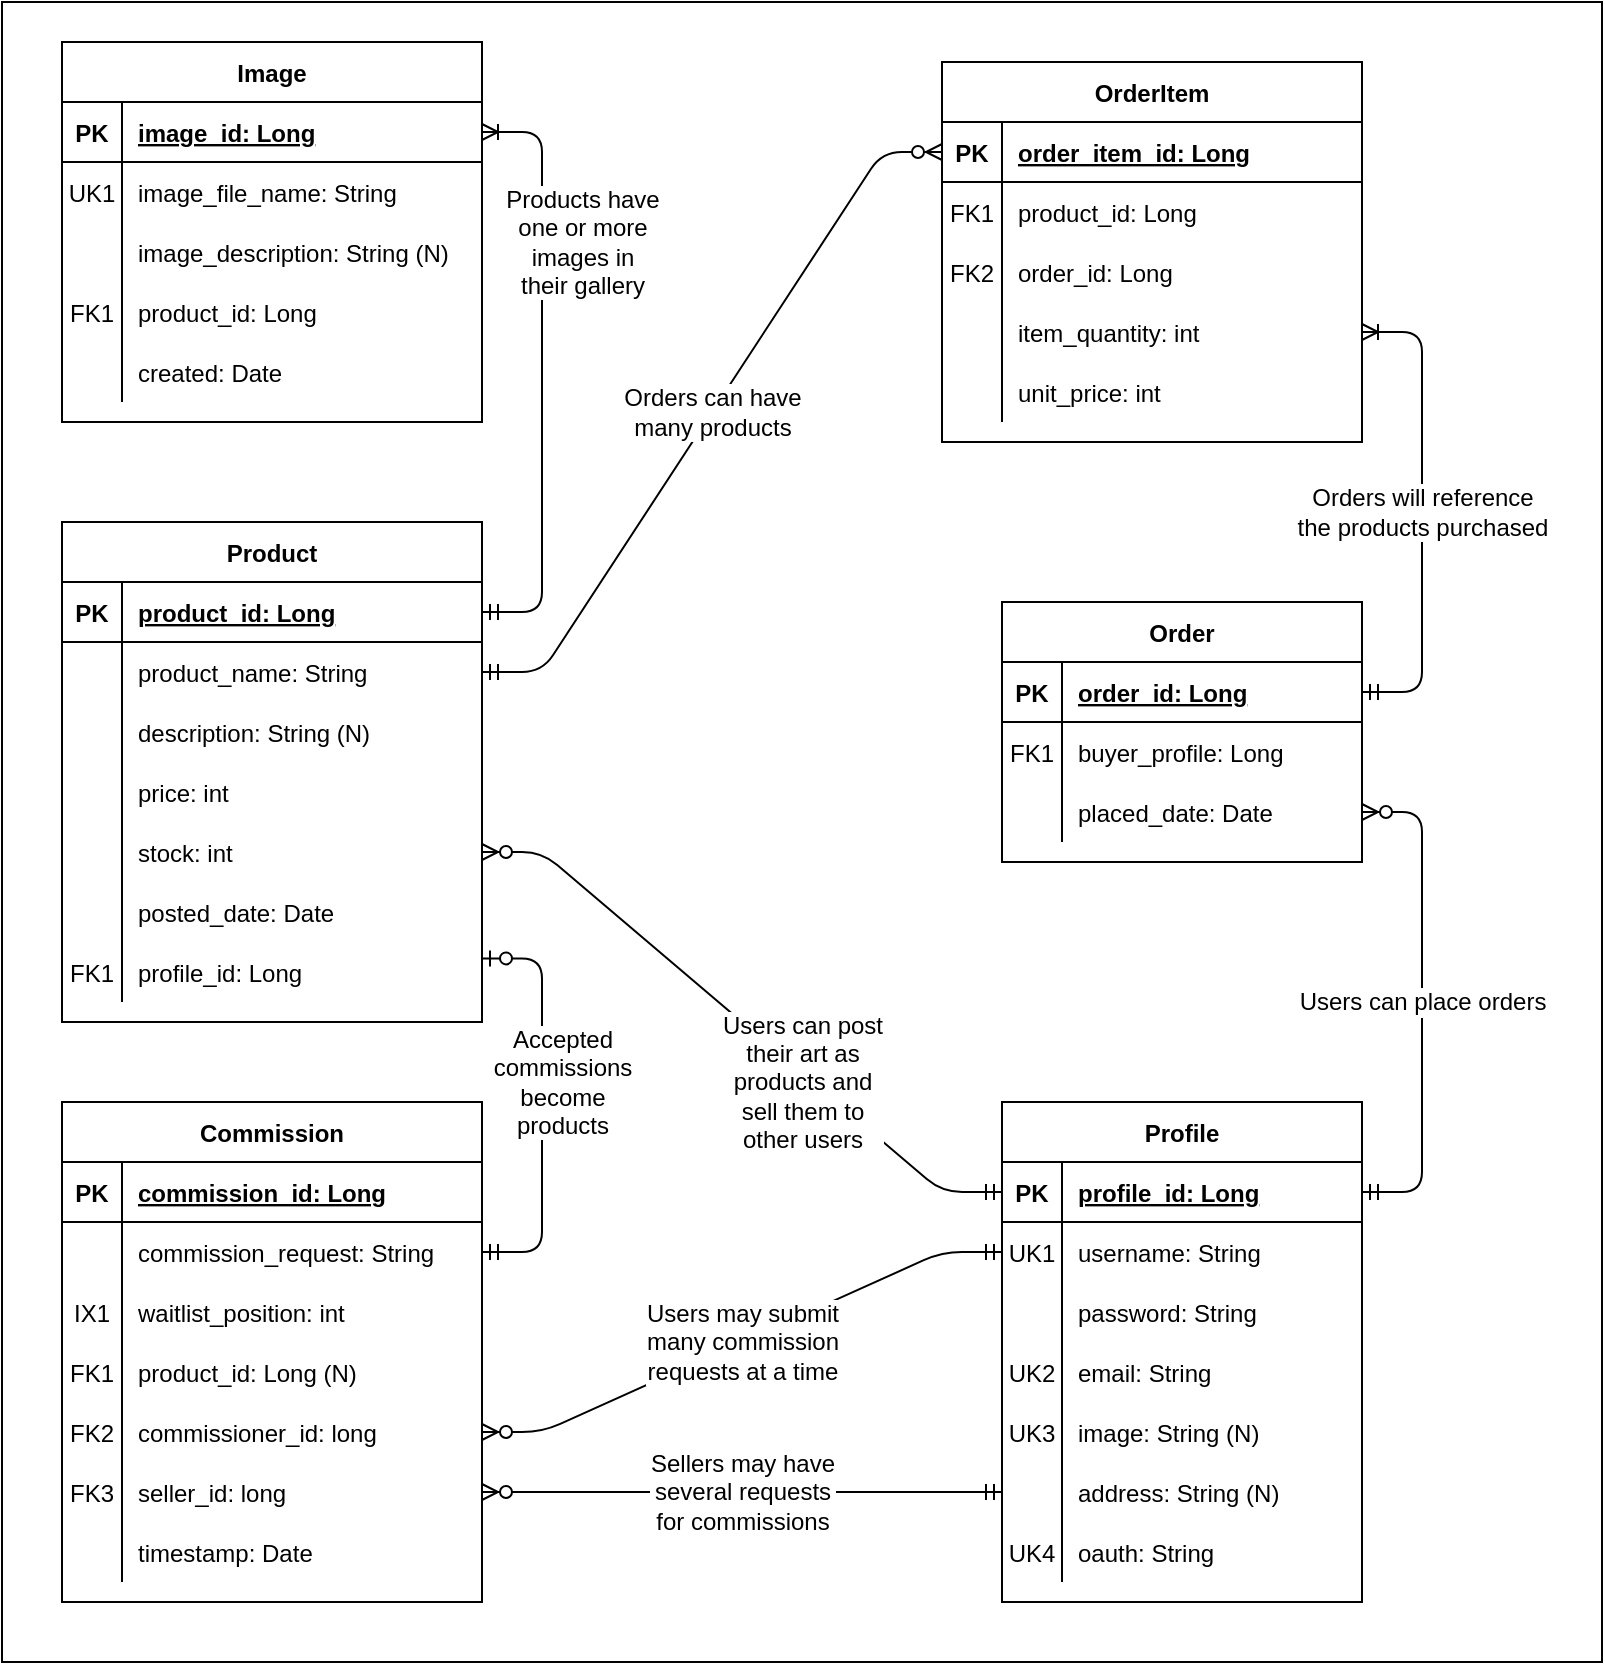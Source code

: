 <mxfile version="13.8.5" type="device"><diagram id="R2lEEEUBdFMjLlhIrx00" name="Page-1"><mxGraphModel dx="-150" dy="1879" grid="1" gridSize="10" guides="1" tooltips="1" connect="1" arrows="1" fold="1" page="1" pageScale="1" pageWidth="850" pageHeight="1100" math="0" shadow="0" extFonts="Permanent Marker^https://fonts.googleapis.com/css?family=Permanent+Marker"><root><mxCell id="0"/><mxCell id="1" parent="0"/><mxCell id="XeQUEniWbdZxxyKvt_oI-1" value="" style="rounded=0;whiteSpace=wrap;html=1;" vertex="1" parent="1"><mxGeometry x="2000" y="-40" width="800" height="830" as="geometry"/></mxCell><mxCell id="XeQUEniWbdZxxyKvt_oI-2" value="Users can place orders" style="edgeStyle=entityRelationEdgeStyle;fontSize=12;html=1;endArrow=ERzeroToMany;startArrow=ERmandOne;exitX=1;exitY=0.5;exitDx=0;exitDy=0;entryX=1;entryY=0.5;entryDx=0;entryDy=0;" edge="1" parent="1" source="XeQUEniWbdZxxyKvt_oI-36" target="XeQUEniWbdZxxyKvt_oI-32"><mxGeometry width="100" height="100" relative="1" as="geometry"><mxPoint x="2610" y="380" as="sourcePoint"/><mxPoint x="2560" y="395" as="targetPoint"/></mxGeometry></mxCell><mxCell id="XeQUEniWbdZxxyKvt_oI-3" value="Users can post&lt;br&gt;their art as&lt;br&gt;products and&lt;br&gt;sell them to&lt;br&gt;other users" style="edgeStyle=entityRelationEdgeStyle;fontSize=12;html=1;endArrow=ERzeroToMany;startArrow=ERmandOne;exitX=0;exitY=0.5;exitDx=0;exitDy=0;entryX=1;entryY=0.5;entryDx=0;entryDy=0;" edge="1" parent="1" source="XeQUEniWbdZxxyKvt_oI-36" target="XeQUEniWbdZxxyKvt_oI-70"><mxGeometry x="-0.262" y="3" width="100" height="100" relative="1" as="geometry"><mxPoint x="2450" y="530" as="sourcePoint"/><mxPoint x="2270" y="245" as="targetPoint"/><mxPoint as="offset"/></mxGeometry></mxCell><mxCell id="XeQUEniWbdZxxyKvt_oI-6" value="Orders will reference&lt;br&gt;the products purchased" style="edgeStyle=entityRelationEdgeStyle;fontSize=12;html=1;endArrow=ERoneToMany;entryX=1;entryY=0.5;entryDx=0;entryDy=0;exitX=1;exitY=0.5;exitDx=0;exitDy=0;startArrow=ERmandOne;startFill=0;" edge="1" parent="1" source="XeQUEniWbdZxxyKvt_oI-26" target="XeQUEniWbdZxxyKvt_oI-19"><mxGeometry width="100" height="100" relative="1" as="geometry"><mxPoint x="2720" y="115" as="sourcePoint"/><mxPoint x="2620" y="-95" as="targetPoint"/></mxGeometry></mxCell><mxCell id="XeQUEniWbdZxxyKvt_oI-7" value="Products have&lt;br&gt;one or more&lt;br&gt;images in&lt;br&gt;their gallery" style="edgeStyle=entityRelationEdgeStyle;fontSize=12;html=1;endArrow=ERoneToMany;startArrow=ERmandOne;exitX=1;exitY=0.5;exitDx=0;exitDy=0;entryX=1;entryY=0.5;entryDx=0;entryDy=0;" edge="1" parent="1" source="XeQUEniWbdZxxyKvt_oI-58" target="XeQUEniWbdZxxyKvt_oI-99"><mxGeometry x="0.433" y="-20" width="100" height="100" relative="1" as="geometry"><mxPoint x="2300" y="40" as="sourcePoint"/><mxPoint x="2400" y="-60" as="targetPoint"/><mxPoint as="offset"/></mxGeometry></mxCell><mxCell id="XeQUEniWbdZxxyKvt_oI-9" value="OrderItem" style="shape=table;startSize=30;container=1;collapsible=1;childLayout=tableLayout;fixedRows=1;rowLines=0;fontStyle=1;align=center;resizeLast=1;" vertex="1" parent="1"><mxGeometry x="2470" y="-10" width="210" height="190" as="geometry"/></mxCell><mxCell id="XeQUEniWbdZxxyKvt_oI-10" value="" style="shape=partialRectangle;collapsible=0;dropTarget=0;pointerEvents=0;fillColor=none;top=0;left=0;bottom=1;right=0;points=[[0,0.5],[1,0.5]];portConstraint=eastwest;" vertex="1" parent="XeQUEniWbdZxxyKvt_oI-9"><mxGeometry y="30" width="210" height="30" as="geometry"/></mxCell><mxCell id="XeQUEniWbdZxxyKvt_oI-11" value="PK" style="shape=partialRectangle;connectable=0;fillColor=none;top=0;left=0;bottom=0;right=0;fontStyle=1;overflow=hidden;" vertex="1" parent="XeQUEniWbdZxxyKvt_oI-10"><mxGeometry width="30" height="30" as="geometry"/></mxCell><mxCell id="XeQUEniWbdZxxyKvt_oI-12" value="order_item_id: Long" style="shape=partialRectangle;connectable=0;fillColor=none;top=0;left=0;bottom=0;right=0;align=left;spacingLeft=6;fontStyle=5;overflow=hidden;" vertex="1" parent="XeQUEniWbdZxxyKvt_oI-10"><mxGeometry x="30" width="180" height="30" as="geometry"/></mxCell><mxCell id="XeQUEniWbdZxxyKvt_oI-13" value="" style="shape=partialRectangle;collapsible=0;dropTarget=0;pointerEvents=0;fillColor=none;top=0;left=0;bottom=0;right=0;points=[[0,0.5],[1,0.5]];portConstraint=eastwest;" vertex="1" parent="XeQUEniWbdZxxyKvt_oI-9"><mxGeometry y="60" width="210" height="30" as="geometry"/></mxCell><mxCell id="XeQUEniWbdZxxyKvt_oI-14" value="FK1" style="shape=partialRectangle;connectable=0;fillColor=none;top=0;left=0;bottom=0;right=0;editable=1;overflow=hidden;" vertex="1" parent="XeQUEniWbdZxxyKvt_oI-13"><mxGeometry width="30" height="30" as="geometry"/></mxCell><mxCell id="XeQUEniWbdZxxyKvt_oI-15" value="product_id: Long" style="shape=partialRectangle;connectable=0;fillColor=none;top=0;left=0;bottom=0;right=0;align=left;spacingLeft=6;overflow=hidden;" vertex="1" parent="XeQUEniWbdZxxyKvt_oI-13"><mxGeometry x="30" width="180" height="30" as="geometry"/></mxCell><mxCell id="XeQUEniWbdZxxyKvt_oI-16" value="" style="shape=partialRectangle;collapsible=0;dropTarget=0;pointerEvents=0;fillColor=none;top=0;left=0;bottom=0;right=0;points=[[0,0.5],[1,0.5]];portConstraint=eastwest;" vertex="1" parent="XeQUEniWbdZxxyKvt_oI-9"><mxGeometry y="90" width="210" height="30" as="geometry"/></mxCell><mxCell id="XeQUEniWbdZxxyKvt_oI-17" value="FK2" style="shape=partialRectangle;connectable=0;fillColor=none;top=0;left=0;bottom=0;right=0;editable=1;overflow=hidden;" vertex="1" parent="XeQUEniWbdZxxyKvt_oI-16"><mxGeometry width="30" height="30" as="geometry"/></mxCell><mxCell id="XeQUEniWbdZxxyKvt_oI-18" value="order_id: Long" style="shape=partialRectangle;connectable=0;fillColor=none;top=0;left=0;bottom=0;right=0;align=left;spacingLeft=6;overflow=hidden;" vertex="1" parent="XeQUEniWbdZxxyKvt_oI-16"><mxGeometry x="30" width="180" height="30" as="geometry"/></mxCell><mxCell id="XeQUEniWbdZxxyKvt_oI-19" value="" style="shape=partialRectangle;collapsible=0;dropTarget=0;pointerEvents=0;fillColor=none;top=0;left=0;bottom=0;right=0;points=[[0,0.5],[1,0.5]];portConstraint=eastwest;" vertex="1" parent="XeQUEniWbdZxxyKvt_oI-9"><mxGeometry y="120" width="210" height="30" as="geometry"/></mxCell><mxCell id="XeQUEniWbdZxxyKvt_oI-20" value="" style="shape=partialRectangle;connectable=0;fillColor=none;top=0;left=0;bottom=0;right=0;editable=1;overflow=hidden;" vertex="1" parent="XeQUEniWbdZxxyKvt_oI-19"><mxGeometry width="30" height="30" as="geometry"/></mxCell><mxCell id="XeQUEniWbdZxxyKvt_oI-21" value="item_quantity: int" style="shape=partialRectangle;connectable=0;fillColor=none;top=0;left=0;bottom=0;right=0;align=left;spacingLeft=6;overflow=hidden;" vertex="1" parent="XeQUEniWbdZxxyKvt_oI-19"><mxGeometry x="30" width="180" height="30" as="geometry"/></mxCell><mxCell id="XeQUEniWbdZxxyKvt_oI-22" value="" style="shape=partialRectangle;collapsible=0;dropTarget=0;pointerEvents=0;fillColor=none;top=0;left=0;bottom=0;right=0;points=[[0,0.5],[1,0.5]];portConstraint=eastwest;" vertex="1" parent="XeQUEniWbdZxxyKvt_oI-9"><mxGeometry y="150" width="210" height="30" as="geometry"/></mxCell><mxCell id="XeQUEniWbdZxxyKvt_oI-23" value="" style="shape=partialRectangle;connectable=0;fillColor=none;top=0;left=0;bottom=0;right=0;editable=1;overflow=hidden;" vertex="1" parent="XeQUEniWbdZxxyKvt_oI-22"><mxGeometry width="30" height="30" as="geometry"/></mxCell><mxCell id="XeQUEniWbdZxxyKvt_oI-24" value="unit_price: int" style="shape=partialRectangle;connectable=0;fillColor=none;top=0;left=0;bottom=0;right=0;align=left;spacingLeft=6;overflow=hidden;" vertex="1" parent="XeQUEniWbdZxxyKvt_oI-22"><mxGeometry x="30" width="180" height="30" as="geometry"/></mxCell><mxCell id="XeQUEniWbdZxxyKvt_oI-25" value="Order" style="shape=table;startSize=30;container=1;collapsible=1;childLayout=tableLayout;fixedRows=1;rowLines=0;fontStyle=1;align=center;resizeLast=1;" vertex="1" parent="1"><mxGeometry x="2500" y="260" width="180" height="130" as="geometry"/></mxCell><mxCell id="XeQUEniWbdZxxyKvt_oI-26" value="" style="shape=partialRectangle;collapsible=0;dropTarget=0;pointerEvents=0;fillColor=none;top=0;left=0;bottom=1;right=0;points=[[0,0.5],[1,0.5]];portConstraint=eastwest;" vertex="1" parent="XeQUEniWbdZxxyKvt_oI-25"><mxGeometry y="30" width="180" height="30" as="geometry"/></mxCell><mxCell id="XeQUEniWbdZxxyKvt_oI-27" value="PK" style="shape=partialRectangle;connectable=0;fillColor=none;top=0;left=0;bottom=0;right=0;fontStyle=1;overflow=hidden;" vertex="1" parent="XeQUEniWbdZxxyKvt_oI-26"><mxGeometry width="30" height="30" as="geometry"/></mxCell><mxCell id="XeQUEniWbdZxxyKvt_oI-28" value="order_id: Long" style="shape=partialRectangle;connectable=0;fillColor=none;top=0;left=0;bottom=0;right=0;align=left;spacingLeft=6;fontStyle=5;overflow=hidden;" vertex="1" parent="XeQUEniWbdZxxyKvt_oI-26"><mxGeometry x="30" width="150" height="30" as="geometry"/></mxCell><mxCell id="XeQUEniWbdZxxyKvt_oI-29" value="" style="shape=partialRectangle;collapsible=0;dropTarget=0;pointerEvents=0;fillColor=none;top=0;left=0;bottom=0;right=0;points=[[0,0.5],[1,0.5]];portConstraint=eastwest;" vertex="1" parent="XeQUEniWbdZxxyKvt_oI-25"><mxGeometry y="60" width="180" height="30" as="geometry"/></mxCell><mxCell id="XeQUEniWbdZxxyKvt_oI-30" value="FK1" style="shape=partialRectangle;connectable=0;fillColor=none;top=0;left=0;bottom=0;right=0;editable=1;overflow=hidden;" vertex="1" parent="XeQUEniWbdZxxyKvt_oI-29"><mxGeometry width="30" height="30" as="geometry"/></mxCell><mxCell id="XeQUEniWbdZxxyKvt_oI-31" value="buyer_profile: Long" style="shape=partialRectangle;connectable=0;fillColor=none;top=0;left=0;bottom=0;right=0;align=left;spacingLeft=6;overflow=hidden;" vertex="1" parent="XeQUEniWbdZxxyKvt_oI-29"><mxGeometry x="30" width="150" height="30" as="geometry"/></mxCell><mxCell id="XeQUEniWbdZxxyKvt_oI-32" value="" style="shape=partialRectangle;collapsible=0;dropTarget=0;pointerEvents=0;fillColor=none;top=0;left=0;bottom=0;right=0;points=[[0,0.5],[1,0.5]];portConstraint=eastwest;" vertex="1" parent="XeQUEniWbdZxxyKvt_oI-25"><mxGeometry y="90" width="180" height="30" as="geometry"/></mxCell><mxCell id="XeQUEniWbdZxxyKvt_oI-33" value="" style="shape=partialRectangle;connectable=0;fillColor=none;top=0;left=0;bottom=0;right=0;editable=1;overflow=hidden;" vertex="1" parent="XeQUEniWbdZxxyKvt_oI-32"><mxGeometry width="30" height="30" as="geometry"/></mxCell><mxCell id="XeQUEniWbdZxxyKvt_oI-34" value="placed_date: Date" style="shape=partialRectangle;connectable=0;fillColor=none;top=0;left=0;bottom=0;right=0;align=left;spacingLeft=6;overflow=hidden;" vertex="1" parent="XeQUEniWbdZxxyKvt_oI-32"><mxGeometry x="30" width="150" height="30" as="geometry"/></mxCell><mxCell id="XeQUEniWbdZxxyKvt_oI-35" value="Profile" style="shape=table;startSize=30;container=1;collapsible=1;childLayout=tableLayout;fixedRows=1;rowLines=0;fontStyle=1;align=center;resizeLast=1;" vertex="1" parent="1"><mxGeometry x="2500" y="510" width="180" height="250" as="geometry"/></mxCell><mxCell id="XeQUEniWbdZxxyKvt_oI-36" value="" style="shape=partialRectangle;collapsible=0;dropTarget=0;pointerEvents=0;fillColor=none;top=0;left=0;bottom=1;right=0;points=[[0,0.5],[1,0.5]];portConstraint=eastwest;" vertex="1" parent="XeQUEniWbdZxxyKvt_oI-35"><mxGeometry y="30" width="180" height="30" as="geometry"/></mxCell><mxCell id="XeQUEniWbdZxxyKvt_oI-37" value="PK" style="shape=partialRectangle;connectable=0;fillColor=none;top=0;left=0;bottom=0;right=0;fontStyle=1;overflow=hidden;" vertex="1" parent="XeQUEniWbdZxxyKvt_oI-36"><mxGeometry width="30" height="30" as="geometry"/></mxCell><mxCell id="XeQUEniWbdZxxyKvt_oI-38" value="profile_id: Long" style="shape=partialRectangle;connectable=0;fillColor=none;top=0;left=0;bottom=0;right=0;align=left;spacingLeft=6;fontStyle=5;overflow=hidden;" vertex="1" parent="XeQUEniWbdZxxyKvt_oI-36"><mxGeometry x="30" width="150" height="30" as="geometry"/></mxCell><mxCell id="XeQUEniWbdZxxyKvt_oI-39" value="" style="shape=partialRectangle;collapsible=0;dropTarget=0;pointerEvents=0;fillColor=none;top=0;left=0;bottom=0;right=0;points=[[0,0.5],[1,0.5]];portConstraint=eastwest;" vertex="1" parent="XeQUEniWbdZxxyKvt_oI-35"><mxGeometry y="60" width="180" height="30" as="geometry"/></mxCell><mxCell id="XeQUEniWbdZxxyKvt_oI-40" value="UK1" style="shape=partialRectangle;connectable=0;fillColor=none;top=0;left=0;bottom=0;right=0;editable=1;overflow=hidden;" vertex="1" parent="XeQUEniWbdZxxyKvt_oI-39"><mxGeometry width="30" height="30" as="geometry"/></mxCell><mxCell id="XeQUEniWbdZxxyKvt_oI-41" value="username: String" style="shape=partialRectangle;connectable=0;fillColor=none;top=0;left=0;bottom=0;right=0;align=left;spacingLeft=6;overflow=hidden;" vertex="1" parent="XeQUEniWbdZxxyKvt_oI-39"><mxGeometry x="30" width="150" height="30" as="geometry"/></mxCell><mxCell id="XeQUEniWbdZxxyKvt_oI-42" value="" style="shape=partialRectangle;collapsible=0;dropTarget=0;pointerEvents=0;fillColor=none;top=0;left=0;bottom=0;right=0;points=[[0,0.5],[1,0.5]];portConstraint=eastwest;" vertex="1" parent="XeQUEniWbdZxxyKvt_oI-35"><mxGeometry y="90" width="180" height="30" as="geometry"/></mxCell><mxCell id="XeQUEniWbdZxxyKvt_oI-43" value="" style="shape=partialRectangle;connectable=0;fillColor=none;top=0;left=0;bottom=0;right=0;editable=1;overflow=hidden;" vertex="1" parent="XeQUEniWbdZxxyKvt_oI-42"><mxGeometry width="30" height="30" as="geometry"/></mxCell><mxCell id="XeQUEniWbdZxxyKvt_oI-44" value="password: String" style="shape=partialRectangle;connectable=0;fillColor=none;top=0;left=0;bottom=0;right=0;align=left;spacingLeft=6;overflow=hidden;" vertex="1" parent="XeQUEniWbdZxxyKvt_oI-42"><mxGeometry x="30" width="150" height="30" as="geometry"/></mxCell><mxCell id="XeQUEniWbdZxxyKvt_oI-45" value="" style="shape=partialRectangle;collapsible=0;dropTarget=0;pointerEvents=0;fillColor=none;top=0;left=0;bottom=0;right=0;points=[[0,0.5],[1,0.5]];portConstraint=eastwest;" vertex="1" parent="XeQUEniWbdZxxyKvt_oI-35"><mxGeometry y="120" width="180" height="30" as="geometry"/></mxCell><mxCell id="XeQUEniWbdZxxyKvt_oI-46" value="UK2" style="shape=partialRectangle;connectable=0;fillColor=none;top=0;left=0;bottom=0;right=0;editable=1;overflow=hidden;" vertex="1" parent="XeQUEniWbdZxxyKvt_oI-45"><mxGeometry width="30" height="30" as="geometry"/></mxCell><mxCell id="XeQUEniWbdZxxyKvt_oI-47" value="email: String" style="shape=partialRectangle;connectable=0;fillColor=none;top=0;left=0;bottom=0;right=0;align=left;spacingLeft=6;overflow=hidden;" vertex="1" parent="XeQUEniWbdZxxyKvt_oI-45"><mxGeometry x="30" width="150" height="30" as="geometry"/></mxCell><mxCell id="XeQUEniWbdZxxyKvt_oI-48" value="" style="shape=partialRectangle;collapsible=0;dropTarget=0;pointerEvents=0;fillColor=none;top=0;left=0;bottom=0;right=0;points=[[0,0.5],[1,0.5]];portConstraint=eastwest;" vertex="1" parent="XeQUEniWbdZxxyKvt_oI-35"><mxGeometry y="150" width="180" height="30" as="geometry"/></mxCell><mxCell id="XeQUEniWbdZxxyKvt_oI-49" value="UK3" style="shape=partialRectangle;connectable=0;fillColor=none;top=0;left=0;bottom=0;right=0;editable=1;overflow=hidden;" vertex="1" parent="XeQUEniWbdZxxyKvt_oI-48"><mxGeometry width="30" height="30" as="geometry"/></mxCell><mxCell id="XeQUEniWbdZxxyKvt_oI-50" value="image: String (N)" style="shape=partialRectangle;connectable=0;fillColor=none;top=0;left=0;bottom=0;right=0;align=left;spacingLeft=6;overflow=hidden;" vertex="1" parent="XeQUEniWbdZxxyKvt_oI-48"><mxGeometry x="30" width="150" height="30" as="geometry"/></mxCell><mxCell id="XeQUEniWbdZxxyKvt_oI-51" value="" style="shape=partialRectangle;collapsible=0;dropTarget=0;pointerEvents=0;fillColor=none;top=0;left=0;bottom=0;right=0;points=[[0,0.5],[1,0.5]];portConstraint=eastwest;" vertex="1" parent="XeQUEniWbdZxxyKvt_oI-35"><mxGeometry y="180" width="180" height="30" as="geometry"/></mxCell><mxCell id="XeQUEniWbdZxxyKvt_oI-52" value="" style="shape=partialRectangle;connectable=0;fillColor=none;top=0;left=0;bottom=0;right=0;editable=1;overflow=hidden;" vertex="1" parent="XeQUEniWbdZxxyKvt_oI-51"><mxGeometry width="30" height="30" as="geometry"/></mxCell><mxCell id="XeQUEniWbdZxxyKvt_oI-53" value="address: String (N)" style="shape=partialRectangle;connectable=0;fillColor=none;top=0;left=0;bottom=0;right=0;align=left;spacingLeft=6;overflow=hidden;" vertex="1" parent="XeQUEniWbdZxxyKvt_oI-51"><mxGeometry x="30" width="150" height="30" as="geometry"/></mxCell><mxCell id="XeQUEniWbdZxxyKvt_oI-54" value="" style="shape=partialRectangle;collapsible=0;dropTarget=0;pointerEvents=0;fillColor=none;top=0;left=0;bottom=0;right=0;points=[[0,0.5],[1,0.5]];portConstraint=eastwest;" vertex="1" parent="XeQUEniWbdZxxyKvt_oI-35"><mxGeometry y="210" width="180" height="30" as="geometry"/></mxCell><mxCell id="XeQUEniWbdZxxyKvt_oI-55" value="UK4" style="shape=partialRectangle;connectable=0;fillColor=none;top=0;left=0;bottom=0;right=0;editable=1;overflow=hidden;" vertex="1" parent="XeQUEniWbdZxxyKvt_oI-54"><mxGeometry width="30" height="30" as="geometry"/></mxCell><mxCell id="XeQUEniWbdZxxyKvt_oI-56" value="oauth: String" style="shape=partialRectangle;connectable=0;fillColor=none;top=0;left=0;bottom=0;right=0;align=left;spacingLeft=6;overflow=hidden;" vertex="1" parent="XeQUEniWbdZxxyKvt_oI-54"><mxGeometry x="30" width="150" height="30" as="geometry"/></mxCell><mxCell id="XeQUEniWbdZxxyKvt_oI-57" value="Product" style="shape=table;startSize=30;container=1;collapsible=1;childLayout=tableLayout;fixedRows=1;rowLines=0;fontStyle=1;align=center;resizeLast=1;" vertex="1" parent="1"><mxGeometry x="2030" y="220" width="210" height="250" as="geometry"/></mxCell><mxCell id="XeQUEniWbdZxxyKvt_oI-58" value="" style="shape=partialRectangle;collapsible=0;dropTarget=0;pointerEvents=0;fillColor=none;top=0;left=0;bottom=1;right=0;points=[[0,0.5],[1,0.5]];portConstraint=eastwest;" vertex="1" parent="XeQUEniWbdZxxyKvt_oI-57"><mxGeometry y="30" width="210" height="30" as="geometry"/></mxCell><mxCell id="XeQUEniWbdZxxyKvt_oI-59" value="PK" style="shape=partialRectangle;connectable=0;fillColor=none;top=0;left=0;bottom=0;right=0;fontStyle=1;overflow=hidden;" vertex="1" parent="XeQUEniWbdZxxyKvt_oI-58"><mxGeometry width="30" height="30" as="geometry"/></mxCell><mxCell id="XeQUEniWbdZxxyKvt_oI-60" value="product_id: Long" style="shape=partialRectangle;connectable=0;fillColor=none;top=0;left=0;bottom=0;right=0;align=left;spacingLeft=6;fontStyle=5;overflow=hidden;" vertex="1" parent="XeQUEniWbdZxxyKvt_oI-58"><mxGeometry x="30" width="180" height="30" as="geometry"/></mxCell><mxCell id="XeQUEniWbdZxxyKvt_oI-61" value="" style="shape=partialRectangle;collapsible=0;dropTarget=0;pointerEvents=0;fillColor=none;top=0;left=0;bottom=0;right=0;points=[[0,0.5],[1,0.5]];portConstraint=eastwest;" vertex="1" parent="XeQUEniWbdZxxyKvt_oI-57"><mxGeometry y="60" width="210" height="30" as="geometry"/></mxCell><mxCell id="XeQUEniWbdZxxyKvt_oI-62" value="" style="shape=partialRectangle;connectable=0;fillColor=none;top=0;left=0;bottom=0;right=0;editable=1;overflow=hidden;" vertex="1" parent="XeQUEniWbdZxxyKvt_oI-61"><mxGeometry width="30" height="30" as="geometry"/></mxCell><mxCell id="XeQUEniWbdZxxyKvt_oI-63" value="product_name: String" style="shape=partialRectangle;connectable=0;fillColor=none;top=0;left=0;bottom=0;right=0;align=left;spacingLeft=6;overflow=hidden;" vertex="1" parent="XeQUEniWbdZxxyKvt_oI-61"><mxGeometry x="30" width="180" height="30" as="geometry"/></mxCell><mxCell id="XeQUEniWbdZxxyKvt_oI-64" value="" style="shape=partialRectangle;collapsible=0;dropTarget=0;pointerEvents=0;fillColor=none;top=0;left=0;bottom=0;right=0;points=[[0,0.5],[1,0.5]];portConstraint=eastwest;" vertex="1" parent="XeQUEniWbdZxxyKvt_oI-57"><mxGeometry y="90" width="210" height="30" as="geometry"/></mxCell><mxCell id="XeQUEniWbdZxxyKvt_oI-65" value="" style="shape=partialRectangle;connectable=0;fillColor=none;top=0;left=0;bottom=0;right=0;editable=1;overflow=hidden;" vertex="1" parent="XeQUEniWbdZxxyKvt_oI-64"><mxGeometry width="30" height="30" as="geometry"/></mxCell><mxCell id="XeQUEniWbdZxxyKvt_oI-66" value="description: String (N)" style="shape=partialRectangle;connectable=0;fillColor=none;top=0;left=0;bottom=0;right=0;align=left;spacingLeft=6;overflow=hidden;" vertex="1" parent="XeQUEniWbdZxxyKvt_oI-64"><mxGeometry x="30" width="180" height="30" as="geometry"/></mxCell><mxCell id="XeQUEniWbdZxxyKvt_oI-67" value="" style="shape=partialRectangle;collapsible=0;dropTarget=0;pointerEvents=0;fillColor=none;top=0;left=0;bottom=0;right=0;points=[[0,0.5],[1,0.5]];portConstraint=eastwest;" vertex="1" parent="XeQUEniWbdZxxyKvt_oI-57"><mxGeometry y="120" width="210" height="30" as="geometry"/></mxCell><mxCell id="XeQUEniWbdZxxyKvt_oI-68" value="" style="shape=partialRectangle;connectable=0;fillColor=none;top=0;left=0;bottom=0;right=0;editable=1;overflow=hidden;" vertex="1" parent="XeQUEniWbdZxxyKvt_oI-67"><mxGeometry width="30" height="30" as="geometry"/></mxCell><mxCell id="XeQUEniWbdZxxyKvt_oI-69" value="price: int" style="shape=partialRectangle;connectable=0;fillColor=none;top=0;left=0;bottom=0;right=0;align=left;spacingLeft=6;overflow=hidden;" vertex="1" parent="XeQUEniWbdZxxyKvt_oI-67"><mxGeometry x="30" width="180" height="30" as="geometry"/></mxCell><mxCell id="XeQUEniWbdZxxyKvt_oI-70" value="" style="shape=partialRectangle;collapsible=0;dropTarget=0;pointerEvents=0;fillColor=none;top=0;left=0;bottom=0;right=0;points=[[0,0.5],[1,0.5]];portConstraint=eastwest;" vertex="1" parent="XeQUEniWbdZxxyKvt_oI-57"><mxGeometry y="150" width="210" height="30" as="geometry"/></mxCell><mxCell id="XeQUEniWbdZxxyKvt_oI-71" value="" style="shape=partialRectangle;connectable=0;fillColor=none;top=0;left=0;bottom=0;right=0;editable=1;overflow=hidden;" vertex="1" parent="XeQUEniWbdZxxyKvt_oI-70"><mxGeometry width="30" height="30" as="geometry"/></mxCell><mxCell id="XeQUEniWbdZxxyKvt_oI-72" value="stock: int" style="shape=partialRectangle;connectable=0;fillColor=none;top=0;left=0;bottom=0;right=0;align=left;spacingLeft=6;overflow=hidden;" vertex="1" parent="XeQUEniWbdZxxyKvt_oI-70"><mxGeometry x="30" width="180" height="30" as="geometry"/></mxCell><mxCell id="XeQUEniWbdZxxyKvt_oI-73" value="" style="shape=partialRectangle;collapsible=0;dropTarget=0;pointerEvents=0;fillColor=none;top=0;left=0;bottom=0;right=0;points=[[0,0.5],[1,0.5]];portConstraint=eastwest;" vertex="1" parent="XeQUEniWbdZxxyKvt_oI-57"><mxGeometry y="180" width="210" height="30" as="geometry"/></mxCell><mxCell id="XeQUEniWbdZxxyKvt_oI-74" value="" style="shape=partialRectangle;connectable=0;fillColor=none;top=0;left=0;bottom=0;right=0;editable=1;overflow=hidden;" vertex="1" parent="XeQUEniWbdZxxyKvt_oI-73"><mxGeometry width="30" height="30" as="geometry"/></mxCell><mxCell id="XeQUEniWbdZxxyKvt_oI-75" value="posted_date: Date" style="shape=partialRectangle;connectable=0;fillColor=none;top=0;left=0;bottom=0;right=0;align=left;spacingLeft=6;overflow=hidden;" vertex="1" parent="XeQUEniWbdZxxyKvt_oI-73"><mxGeometry x="30" width="180" height="30" as="geometry"/></mxCell><mxCell id="XeQUEniWbdZxxyKvt_oI-76" value="" style="shape=partialRectangle;collapsible=0;dropTarget=0;pointerEvents=0;fillColor=none;top=0;left=0;bottom=0;right=0;points=[[0,0.5],[1,0.5]];portConstraint=eastwest;" vertex="1" parent="XeQUEniWbdZxxyKvt_oI-57"><mxGeometry y="210" width="210" height="30" as="geometry"/></mxCell><mxCell id="XeQUEniWbdZxxyKvt_oI-77" value="FK1" style="shape=partialRectangle;connectable=0;fillColor=none;top=0;left=0;bottom=0;right=0;editable=1;overflow=hidden;" vertex="1" parent="XeQUEniWbdZxxyKvt_oI-76"><mxGeometry width="30" height="30" as="geometry"/></mxCell><mxCell id="XeQUEniWbdZxxyKvt_oI-78" value="profile_id: Long" style="shape=partialRectangle;connectable=0;fillColor=none;top=0;left=0;bottom=0;right=0;align=left;spacingLeft=6;overflow=hidden;" vertex="1" parent="XeQUEniWbdZxxyKvt_oI-76"><mxGeometry x="30" width="180" height="30" as="geometry"/></mxCell><mxCell id="XeQUEniWbdZxxyKvt_oI-79" value="Commission" style="shape=table;startSize=30;container=1;collapsible=1;childLayout=tableLayout;fixedRows=1;rowLines=0;fontStyle=1;align=center;resizeLast=1;" vertex="1" parent="1"><mxGeometry x="2030" y="510" width="210" height="250" as="geometry"/></mxCell><mxCell id="XeQUEniWbdZxxyKvt_oI-80" value="" style="shape=partialRectangle;collapsible=0;dropTarget=0;pointerEvents=0;fillColor=none;top=0;left=0;bottom=1;right=0;points=[[0,0.5],[1,0.5]];portConstraint=eastwest;" vertex="1" parent="XeQUEniWbdZxxyKvt_oI-79"><mxGeometry y="30" width="210" height="30" as="geometry"/></mxCell><mxCell id="XeQUEniWbdZxxyKvt_oI-81" value="PK" style="shape=partialRectangle;connectable=0;fillColor=none;top=0;left=0;bottom=0;right=0;fontStyle=1;overflow=hidden;" vertex="1" parent="XeQUEniWbdZxxyKvt_oI-80"><mxGeometry width="30" height="30" as="geometry"/></mxCell><mxCell id="XeQUEniWbdZxxyKvt_oI-82" value="commission_id: Long" style="shape=partialRectangle;connectable=0;fillColor=none;top=0;left=0;bottom=0;right=0;align=left;spacingLeft=6;fontStyle=5;overflow=hidden;" vertex="1" parent="XeQUEniWbdZxxyKvt_oI-80"><mxGeometry x="30" width="180" height="30" as="geometry"/></mxCell><mxCell id="XeQUEniWbdZxxyKvt_oI-83" value="" style="shape=partialRectangle;collapsible=0;dropTarget=0;pointerEvents=0;fillColor=none;top=0;left=0;bottom=0;right=0;points=[[0,0.5],[1,0.5]];portConstraint=eastwest;" vertex="1" parent="XeQUEniWbdZxxyKvt_oI-79"><mxGeometry y="60" width="210" height="30" as="geometry"/></mxCell><mxCell id="XeQUEniWbdZxxyKvt_oI-84" value="" style="shape=partialRectangle;connectable=0;fillColor=none;top=0;left=0;bottom=0;right=0;editable=1;overflow=hidden;" vertex="1" parent="XeQUEniWbdZxxyKvt_oI-83"><mxGeometry width="30" height="30" as="geometry"/></mxCell><mxCell id="XeQUEniWbdZxxyKvt_oI-85" value="commission_request: String" style="shape=partialRectangle;connectable=0;fillColor=none;top=0;left=0;bottom=0;right=0;align=left;spacingLeft=6;overflow=hidden;" vertex="1" parent="XeQUEniWbdZxxyKvt_oI-83"><mxGeometry x="30" width="180" height="30" as="geometry"/></mxCell><mxCell id="XeQUEniWbdZxxyKvt_oI-86" value="" style="shape=partialRectangle;collapsible=0;dropTarget=0;pointerEvents=0;fillColor=none;top=0;left=0;bottom=0;right=0;points=[[0,0.5],[1,0.5]];portConstraint=eastwest;" vertex="1" parent="XeQUEniWbdZxxyKvt_oI-79"><mxGeometry y="90" width="210" height="30" as="geometry"/></mxCell><mxCell id="XeQUEniWbdZxxyKvt_oI-87" value="IX1" style="shape=partialRectangle;connectable=0;fillColor=none;top=0;left=0;bottom=0;right=0;editable=1;overflow=hidden;" vertex="1" parent="XeQUEniWbdZxxyKvt_oI-86"><mxGeometry width="30" height="30" as="geometry"/></mxCell><mxCell id="XeQUEniWbdZxxyKvt_oI-88" value="waitlist_position: int" style="shape=partialRectangle;connectable=0;fillColor=none;top=0;left=0;bottom=0;right=0;align=left;spacingLeft=6;overflow=hidden;" vertex="1" parent="XeQUEniWbdZxxyKvt_oI-86"><mxGeometry x="30" width="180" height="30" as="geometry"/></mxCell><mxCell id="XeQUEniWbdZxxyKvt_oI-89" value="" style="shape=partialRectangle;collapsible=0;dropTarget=0;pointerEvents=0;fillColor=none;top=0;left=0;bottom=0;right=0;points=[[0,0.5],[1,0.5]];portConstraint=eastwest;" vertex="1" parent="XeQUEniWbdZxxyKvt_oI-79"><mxGeometry y="120" width="210" height="30" as="geometry"/></mxCell><mxCell id="XeQUEniWbdZxxyKvt_oI-90" value="FK1" style="shape=partialRectangle;connectable=0;fillColor=none;top=0;left=0;bottom=0;right=0;editable=1;overflow=hidden;" vertex="1" parent="XeQUEniWbdZxxyKvt_oI-89"><mxGeometry width="30" height="30" as="geometry"/></mxCell><mxCell id="XeQUEniWbdZxxyKvt_oI-91" value="product_id: Long (N)" style="shape=partialRectangle;connectable=0;fillColor=none;top=0;left=0;bottom=0;right=0;align=left;spacingLeft=6;overflow=hidden;" vertex="1" parent="XeQUEniWbdZxxyKvt_oI-89"><mxGeometry x="30" width="180" height="30" as="geometry"/></mxCell><mxCell id="XeQUEniWbdZxxyKvt_oI-92" value="" style="shape=partialRectangle;collapsible=0;dropTarget=0;pointerEvents=0;fillColor=none;top=0;left=0;bottom=0;right=0;points=[[0,0.5],[1,0.5]];portConstraint=eastwest;" vertex="1" parent="XeQUEniWbdZxxyKvt_oI-79"><mxGeometry y="150" width="210" height="30" as="geometry"/></mxCell><mxCell id="XeQUEniWbdZxxyKvt_oI-93" value="FK2" style="shape=partialRectangle;connectable=0;fillColor=none;top=0;left=0;bottom=0;right=0;editable=1;overflow=hidden;" vertex="1" parent="XeQUEniWbdZxxyKvt_oI-92"><mxGeometry width="30" height="30" as="geometry"/></mxCell><mxCell id="XeQUEniWbdZxxyKvt_oI-94" value="commissioner_id: long" style="shape=partialRectangle;connectable=0;fillColor=none;top=0;left=0;bottom=0;right=0;align=left;spacingLeft=6;overflow=hidden;" vertex="1" parent="XeQUEniWbdZxxyKvt_oI-92"><mxGeometry x="30" width="180" height="30" as="geometry"/></mxCell><mxCell id="XeQUEniWbdZxxyKvt_oI-114" value="" style="shape=partialRectangle;collapsible=0;dropTarget=0;pointerEvents=0;fillColor=none;top=0;left=0;bottom=0;right=0;points=[[0,0.5],[1,0.5]];portConstraint=eastwest;" vertex="1" parent="XeQUEniWbdZxxyKvt_oI-79"><mxGeometry y="180" width="210" height="30" as="geometry"/></mxCell><mxCell id="XeQUEniWbdZxxyKvt_oI-115" value="FK3" style="shape=partialRectangle;connectable=0;fillColor=none;top=0;left=0;bottom=0;right=0;editable=1;overflow=hidden;" vertex="1" parent="XeQUEniWbdZxxyKvt_oI-114"><mxGeometry width="30" height="30" as="geometry"/></mxCell><mxCell id="XeQUEniWbdZxxyKvt_oI-116" value="seller_id: long" style="shape=partialRectangle;connectable=0;fillColor=none;top=0;left=0;bottom=0;right=0;align=left;spacingLeft=6;overflow=hidden;" vertex="1" parent="XeQUEniWbdZxxyKvt_oI-114"><mxGeometry x="30" width="180" height="30" as="geometry"/></mxCell><mxCell id="XeQUEniWbdZxxyKvt_oI-95" value="" style="shape=partialRectangle;collapsible=0;dropTarget=0;pointerEvents=0;fillColor=none;top=0;left=0;bottom=0;right=0;points=[[0,0.5],[1,0.5]];portConstraint=eastwest;" vertex="1" parent="XeQUEniWbdZxxyKvt_oI-79"><mxGeometry y="210" width="210" height="30" as="geometry"/></mxCell><mxCell id="XeQUEniWbdZxxyKvt_oI-96" value="" style="shape=partialRectangle;connectable=0;fillColor=none;top=0;left=0;bottom=0;right=0;editable=1;overflow=hidden;" vertex="1" parent="XeQUEniWbdZxxyKvt_oI-95"><mxGeometry width="30" height="30" as="geometry"/></mxCell><mxCell id="XeQUEniWbdZxxyKvt_oI-97" value="timestamp: Date" style="shape=partialRectangle;connectable=0;fillColor=none;top=0;left=0;bottom=0;right=0;align=left;spacingLeft=6;overflow=hidden;" vertex="1" parent="XeQUEniWbdZxxyKvt_oI-95"><mxGeometry x="30" width="180" height="30" as="geometry"/></mxCell><mxCell id="XeQUEniWbdZxxyKvt_oI-98" value="Image" style="shape=table;startSize=30;container=1;collapsible=1;childLayout=tableLayout;fixedRows=1;rowLines=0;fontStyle=1;align=center;resizeLast=1;" vertex="1" parent="1"><mxGeometry x="2030" y="-20" width="210" height="190" as="geometry"/></mxCell><mxCell id="XeQUEniWbdZxxyKvt_oI-99" value="" style="shape=partialRectangle;collapsible=0;dropTarget=0;pointerEvents=0;fillColor=none;top=0;left=0;bottom=1;right=0;points=[[0,0.5],[1,0.5]];portConstraint=eastwest;" vertex="1" parent="XeQUEniWbdZxxyKvt_oI-98"><mxGeometry y="30" width="210" height="30" as="geometry"/></mxCell><mxCell id="XeQUEniWbdZxxyKvt_oI-100" value="PK" style="shape=partialRectangle;connectable=0;fillColor=none;top=0;left=0;bottom=0;right=0;fontStyle=1;overflow=hidden;" vertex="1" parent="XeQUEniWbdZxxyKvt_oI-99"><mxGeometry width="30" height="30" as="geometry"/></mxCell><mxCell id="XeQUEniWbdZxxyKvt_oI-101" value="image_id: Long" style="shape=partialRectangle;connectable=0;fillColor=none;top=0;left=0;bottom=0;right=0;align=left;spacingLeft=6;fontStyle=5;overflow=hidden;" vertex="1" parent="XeQUEniWbdZxxyKvt_oI-99"><mxGeometry x="30" width="180" height="30" as="geometry"/></mxCell><mxCell id="XeQUEniWbdZxxyKvt_oI-102" value="" style="shape=partialRectangle;collapsible=0;dropTarget=0;pointerEvents=0;fillColor=none;top=0;left=0;bottom=0;right=0;points=[[0,0.5],[1,0.5]];portConstraint=eastwest;" vertex="1" parent="XeQUEniWbdZxxyKvt_oI-98"><mxGeometry y="60" width="210" height="30" as="geometry"/></mxCell><mxCell id="XeQUEniWbdZxxyKvt_oI-103" value="UK1" style="shape=partialRectangle;connectable=0;fillColor=none;top=0;left=0;bottom=0;right=0;editable=1;overflow=hidden;" vertex="1" parent="XeQUEniWbdZxxyKvt_oI-102"><mxGeometry width="30" height="30" as="geometry"/></mxCell><mxCell id="XeQUEniWbdZxxyKvt_oI-104" value="image_file_name: String" style="shape=partialRectangle;connectable=0;fillColor=none;top=0;left=0;bottom=0;right=0;align=left;spacingLeft=6;overflow=hidden;" vertex="1" parent="XeQUEniWbdZxxyKvt_oI-102"><mxGeometry x="30" width="180" height="30" as="geometry"/></mxCell><mxCell id="XeQUEniWbdZxxyKvt_oI-105" value="" style="shape=partialRectangle;collapsible=0;dropTarget=0;pointerEvents=0;fillColor=none;top=0;left=0;bottom=0;right=0;points=[[0,0.5],[1,0.5]];portConstraint=eastwest;" vertex="1" parent="XeQUEniWbdZxxyKvt_oI-98"><mxGeometry y="90" width="210" height="30" as="geometry"/></mxCell><mxCell id="XeQUEniWbdZxxyKvt_oI-106" value="" style="shape=partialRectangle;connectable=0;fillColor=none;top=0;left=0;bottom=0;right=0;editable=1;overflow=hidden;" vertex="1" parent="XeQUEniWbdZxxyKvt_oI-105"><mxGeometry width="30" height="30" as="geometry"/></mxCell><mxCell id="XeQUEniWbdZxxyKvt_oI-107" value="image_description: String (N)" style="shape=partialRectangle;connectable=0;fillColor=none;top=0;left=0;bottom=0;right=0;align=left;spacingLeft=6;overflow=hidden;" vertex="1" parent="XeQUEniWbdZxxyKvt_oI-105"><mxGeometry x="30" width="180" height="30" as="geometry"/></mxCell><mxCell id="XeQUEniWbdZxxyKvt_oI-108" value="" style="shape=partialRectangle;collapsible=0;dropTarget=0;pointerEvents=0;fillColor=none;top=0;left=0;bottom=0;right=0;points=[[0,0.5],[1,0.5]];portConstraint=eastwest;" vertex="1" parent="XeQUEniWbdZxxyKvt_oI-98"><mxGeometry y="120" width="210" height="30" as="geometry"/></mxCell><mxCell id="XeQUEniWbdZxxyKvt_oI-109" value="FK1" style="shape=partialRectangle;connectable=0;fillColor=none;top=0;left=0;bottom=0;right=0;editable=1;overflow=hidden;" vertex="1" parent="XeQUEniWbdZxxyKvt_oI-108"><mxGeometry width="30" height="30" as="geometry"/></mxCell><mxCell id="XeQUEniWbdZxxyKvt_oI-110" value="product_id: Long" style="shape=partialRectangle;connectable=0;fillColor=none;top=0;left=0;bottom=0;right=0;align=left;spacingLeft=6;overflow=hidden;" vertex="1" parent="XeQUEniWbdZxxyKvt_oI-108"><mxGeometry x="30" width="180" height="30" as="geometry"/></mxCell><mxCell id="XeQUEniWbdZxxyKvt_oI-111" value="" style="shape=partialRectangle;collapsible=0;dropTarget=0;pointerEvents=0;fillColor=none;top=0;left=0;bottom=0;right=0;points=[[0,0.5],[1,0.5]];portConstraint=eastwest;" vertex="1" parent="XeQUEniWbdZxxyKvt_oI-98"><mxGeometry y="150" width="210" height="30" as="geometry"/></mxCell><mxCell id="XeQUEniWbdZxxyKvt_oI-112" value="" style="shape=partialRectangle;connectable=0;fillColor=none;top=0;left=0;bottom=0;right=0;editable=1;overflow=hidden;" vertex="1" parent="XeQUEniWbdZxxyKvt_oI-111"><mxGeometry width="30" height="30" as="geometry"/></mxCell><mxCell id="XeQUEniWbdZxxyKvt_oI-113" value="created: Date" style="shape=partialRectangle;connectable=0;fillColor=none;top=0;left=0;bottom=0;right=0;align=left;spacingLeft=6;overflow=hidden;" vertex="1" parent="XeQUEniWbdZxxyKvt_oI-111"><mxGeometry x="30" width="180" height="30" as="geometry"/></mxCell><mxCell id="XeQUEniWbdZxxyKvt_oI-117" value="Users may submit&lt;br&gt;many commission&lt;br&gt;requests at a time" style="edgeStyle=entityRelationEdgeStyle;fontSize=12;html=1;endArrow=ERzeroToMany;startArrow=ERmandOne;entryX=1;entryY=0.5;entryDx=0;entryDy=0;exitX=0;exitY=0.5;exitDx=0;exitDy=0;" edge="1" parent="1" source="XeQUEniWbdZxxyKvt_oI-39" target="XeQUEniWbdZxxyKvt_oI-92"><mxGeometry width="100" height="100" relative="1" as="geometry"><mxPoint x="1960" y="740" as="sourcePoint"/><mxPoint x="2060" y="640" as="targetPoint"/></mxGeometry></mxCell><mxCell id="XeQUEniWbdZxxyKvt_oI-118" value="Sellers may have&lt;br&gt;several requests&lt;br&gt;for commissions" style="edgeStyle=entityRelationEdgeStyle;fontSize=12;html=1;endArrow=ERzeroToMany;startArrow=ERmandOne;entryX=1;entryY=0.5;entryDx=0;entryDy=0;exitX=0;exitY=0.5;exitDx=0;exitDy=0;" edge="1" parent="1" source="XeQUEniWbdZxxyKvt_oI-51" target="XeQUEniWbdZxxyKvt_oI-114"><mxGeometry width="100" height="100" relative="1" as="geometry"><mxPoint x="1960" y="720" as="sourcePoint"/><mxPoint x="2060" y="620" as="targetPoint"/></mxGeometry></mxCell><mxCell id="XeQUEniWbdZxxyKvt_oI-4" value="Accepted&lt;br&gt;commissions&lt;br&gt;become&lt;br&gt;products" style="edgeStyle=entityRelationEdgeStyle;fontSize=12;html=1;endArrow=ERzeroToOne;startArrow=ERmandOne;exitX=1;exitY=0.5;exitDx=0;exitDy=0;entryX=1;entryY=0.273;entryDx=0;entryDy=0;entryPerimeter=0;" edge="1" parent="1" source="XeQUEniWbdZxxyKvt_oI-83" target="XeQUEniWbdZxxyKvt_oI-76"><mxGeometry x="0.112" y="-10" width="100" height="100" relative="1" as="geometry"><mxPoint x="2330" y="470" as="sourcePoint"/><mxPoint x="2330" y="645" as="targetPoint"/><mxPoint as="offset"/></mxGeometry></mxCell><mxCell id="XeQUEniWbdZxxyKvt_oI-119" value="Orders can have&lt;br&gt;many products" style="edgeStyle=entityRelationEdgeStyle;fontSize=12;html=1;endArrow=ERzeroToMany;startArrow=ERmandOne;entryX=0;entryY=0.5;entryDx=0;entryDy=0;exitX=1;exitY=0.5;exitDx=0;exitDy=0;" edge="1" parent="1" source="XeQUEniWbdZxxyKvt_oI-61" target="XeQUEniWbdZxxyKvt_oI-10"><mxGeometry width="100" height="100" relative="1" as="geometry"><mxPoint x="2320" y="250" as="sourcePoint"/><mxPoint x="2420" y="150" as="targetPoint"/></mxGeometry></mxCell></root></mxGraphModel></diagram></mxfile>